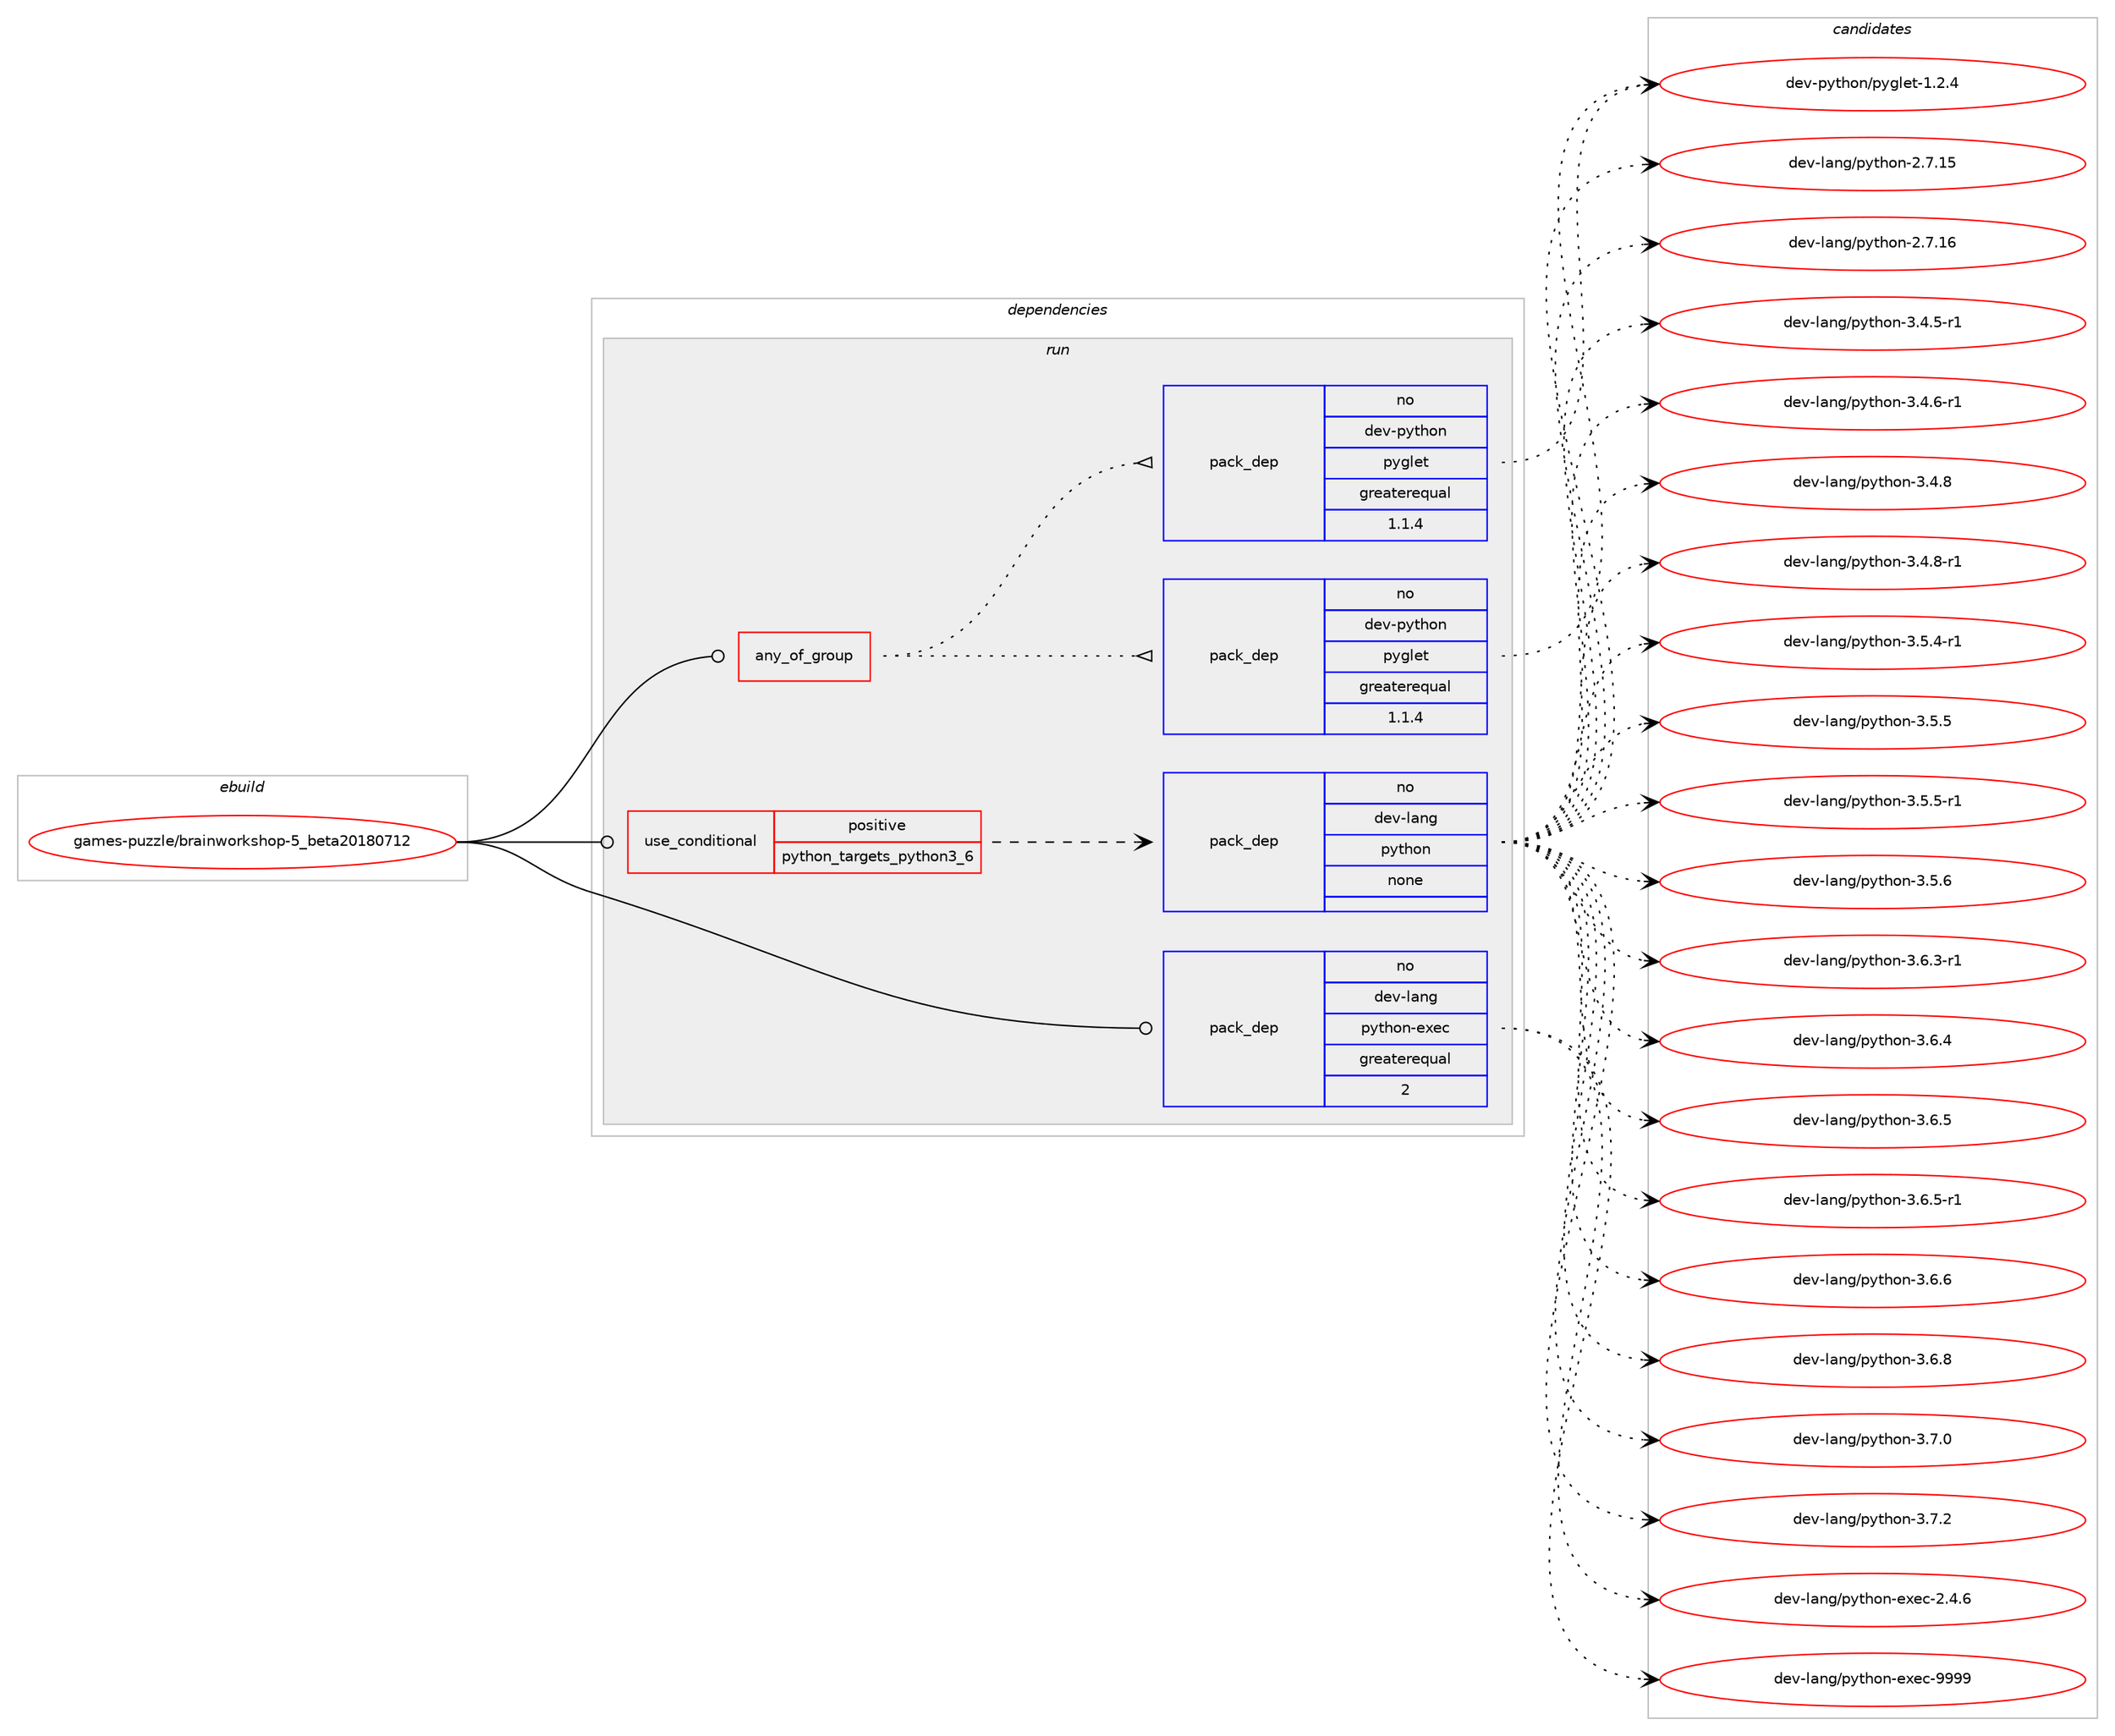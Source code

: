 digraph prolog {

# *************
# Graph options
# *************

newrank=true;
concentrate=true;
compound=true;
graph [rankdir=LR,fontname=Helvetica,fontsize=10,ranksep=1.5];#, ranksep=2.5, nodesep=0.2];
edge  [arrowhead=vee];
node  [fontname=Helvetica,fontsize=10];

# **********
# The ebuild
# **********

subgraph cluster_leftcol {
color=gray;
rank=same;
label=<<i>ebuild</i>>;
id [label="games-puzzle/brainworkshop-5_beta20180712", color=red, width=4, href="../games-puzzle/brainworkshop-5_beta20180712.svg"];
}

# ****************
# The dependencies
# ****************

subgraph cluster_midcol {
color=gray;
label=<<i>dependencies</i>>;
subgraph cluster_compile {
fillcolor="#eeeeee";
style=filled;
label=<<i>compile</i>>;
}
subgraph cluster_compileandrun {
fillcolor="#eeeeee";
style=filled;
label=<<i>compile and run</i>>;
}
subgraph cluster_run {
fillcolor="#eeeeee";
style=filled;
label=<<i>run</i>>;
subgraph any23453 {
dependency1558963 [label=<<TABLE BORDER="0" CELLBORDER="1" CELLSPACING="0" CELLPADDING="4"><TR><TD CELLPADDING="10">any_of_group</TD></TR></TABLE>>, shape=none, color=red];subgraph pack1108008 {
dependency1558964 [label=<<TABLE BORDER="0" CELLBORDER="1" CELLSPACING="0" CELLPADDING="4" WIDTH="220"><TR><TD ROWSPAN="6" CELLPADDING="30">pack_dep</TD></TR><TR><TD WIDTH="110">no</TD></TR><TR><TD>dev-python</TD></TR><TR><TD>pyglet</TD></TR><TR><TD>greaterequal</TD></TR><TR><TD>1.1.4</TD></TR></TABLE>>, shape=none, color=blue];
}
dependency1558963:e -> dependency1558964:w [weight=20,style="dotted",arrowhead="oinv"];
subgraph pack1108009 {
dependency1558965 [label=<<TABLE BORDER="0" CELLBORDER="1" CELLSPACING="0" CELLPADDING="4" WIDTH="220"><TR><TD ROWSPAN="6" CELLPADDING="30">pack_dep</TD></TR><TR><TD WIDTH="110">no</TD></TR><TR><TD>dev-python</TD></TR><TR><TD>pyglet</TD></TR><TR><TD>greaterequal</TD></TR><TR><TD>1.1.4</TD></TR></TABLE>>, shape=none, color=blue];
}
dependency1558963:e -> dependency1558965:w [weight=20,style="dotted",arrowhead="oinv"];
}
id:e -> dependency1558963:w [weight=20,style="solid",arrowhead="odot"];
subgraph cond426909 {
dependency1558966 [label=<<TABLE BORDER="0" CELLBORDER="1" CELLSPACING="0" CELLPADDING="4"><TR><TD ROWSPAN="3" CELLPADDING="10">use_conditional</TD></TR><TR><TD>positive</TD></TR><TR><TD>python_targets_python3_6</TD></TR></TABLE>>, shape=none, color=red];
subgraph pack1108010 {
dependency1558967 [label=<<TABLE BORDER="0" CELLBORDER="1" CELLSPACING="0" CELLPADDING="4" WIDTH="220"><TR><TD ROWSPAN="6" CELLPADDING="30">pack_dep</TD></TR><TR><TD WIDTH="110">no</TD></TR><TR><TD>dev-lang</TD></TR><TR><TD>python</TD></TR><TR><TD>none</TD></TR><TR><TD></TD></TR></TABLE>>, shape=none, color=blue];
}
dependency1558966:e -> dependency1558967:w [weight=20,style="dashed",arrowhead="vee"];
}
id:e -> dependency1558966:w [weight=20,style="solid",arrowhead="odot"];
subgraph pack1108011 {
dependency1558968 [label=<<TABLE BORDER="0" CELLBORDER="1" CELLSPACING="0" CELLPADDING="4" WIDTH="220"><TR><TD ROWSPAN="6" CELLPADDING="30">pack_dep</TD></TR><TR><TD WIDTH="110">no</TD></TR><TR><TD>dev-lang</TD></TR><TR><TD>python-exec</TD></TR><TR><TD>greaterequal</TD></TR><TR><TD>2</TD></TR></TABLE>>, shape=none, color=blue];
}
id:e -> dependency1558968:w [weight=20,style="solid",arrowhead="odot"];
}
}

# **************
# The candidates
# **************

subgraph cluster_choices {
rank=same;
color=gray;
label=<<i>candidates</i>>;

subgraph choice1108008 {
color=black;
nodesep=1;
choice1001011184511212111610411111047112121103108101116454946504652 [label="dev-python/pyglet-1.2.4", color=red, width=4,href="../dev-python/pyglet-1.2.4.svg"];
dependency1558964:e -> choice1001011184511212111610411111047112121103108101116454946504652:w [style=dotted,weight="100"];
}
subgraph choice1108009 {
color=black;
nodesep=1;
choice1001011184511212111610411111047112121103108101116454946504652 [label="dev-python/pyglet-1.2.4", color=red, width=4,href="../dev-python/pyglet-1.2.4.svg"];
dependency1558965:e -> choice1001011184511212111610411111047112121103108101116454946504652:w [style=dotted,weight="100"];
}
subgraph choice1108010 {
color=black;
nodesep=1;
choice10010111845108971101034711212111610411111045504655464953 [label="dev-lang/python-2.7.15", color=red, width=4,href="../dev-lang/python-2.7.15.svg"];
choice10010111845108971101034711212111610411111045504655464954 [label="dev-lang/python-2.7.16", color=red, width=4,href="../dev-lang/python-2.7.16.svg"];
choice1001011184510897110103471121211161041111104551465246534511449 [label="dev-lang/python-3.4.5-r1", color=red, width=4,href="../dev-lang/python-3.4.5-r1.svg"];
choice1001011184510897110103471121211161041111104551465246544511449 [label="dev-lang/python-3.4.6-r1", color=red, width=4,href="../dev-lang/python-3.4.6-r1.svg"];
choice100101118451089711010347112121116104111110455146524656 [label="dev-lang/python-3.4.8", color=red, width=4,href="../dev-lang/python-3.4.8.svg"];
choice1001011184510897110103471121211161041111104551465246564511449 [label="dev-lang/python-3.4.8-r1", color=red, width=4,href="../dev-lang/python-3.4.8-r1.svg"];
choice1001011184510897110103471121211161041111104551465346524511449 [label="dev-lang/python-3.5.4-r1", color=red, width=4,href="../dev-lang/python-3.5.4-r1.svg"];
choice100101118451089711010347112121116104111110455146534653 [label="dev-lang/python-3.5.5", color=red, width=4,href="../dev-lang/python-3.5.5.svg"];
choice1001011184510897110103471121211161041111104551465346534511449 [label="dev-lang/python-3.5.5-r1", color=red, width=4,href="../dev-lang/python-3.5.5-r1.svg"];
choice100101118451089711010347112121116104111110455146534654 [label="dev-lang/python-3.5.6", color=red, width=4,href="../dev-lang/python-3.5.6.svg"];
choice1001011184510897110103471121211161041111104551465446514511449 [label="dev-lang/python-3.6.3-r1", color=red, width=4,href="../dev-lang/python-3.6.3-r1.svg"];
choice100101118451089711010347112121116104111110455146544652 [label="dev-lang/python-3.6.4", color=red, width=4,href="../dev-lang/python-3.6.4.svg"];
choice100101118451089711010347112121116104111110455146544653 [label="dev-lang/python-3.6.5", color=red, width=4,href="../dev-lang/python-3.6.5.svg"];
choice1001011184510897110103471121211161041111104551465446534511449 [label="dev-lang/python-3.6.5-r1", color=red, width=4,href="../dev-lang/python-3.6.5-r1.svg"];
choice100101118451089711010347112121116104111110455146544654 [label="dev-lang/python-3.6.6", color=red, width=4,href="../dev-lang/python-3.6.6.svg"];
choice100101118451089711010347112121116104111110455146544656 [label="dev-lang/python-3.6.8", color=red, width=4,href="../dev-lang/python-3.6.8.svg"];
choice100101118451089711010347112121116104111110455146554648 [label="dev-lang/python-3.7.0", color=red, width=4,href="../dev-lang/python-3.7.0.svg"];
choice100101118451089711010347112121116104111110455146554650 [label="dev-lang/python-3.7.2", color=red, width=4,href="../dev-lang/python-3.7.2.svg"];
dependency1558967:e -> choice10010111845108971101034711212111610411111045504655464953:w [style=dotted,weight="100"];
dependency1558967:e -> choice10010111845108971101034711212111610411111045504655464954:w [style=dotted,weight="100"];
dependency1558967:e -> choice1001011184510897110103471121211161041111104551465246534511449:w [style=dotted,weight="100"];
dependency1558967:e -> choice1001011184510897110103471121211161041111104551465246544511449:w [style=dotted,weight="100"];
dependency1558967:e -> choice100101118451089711010347112121116104111110455146524656:w [style=dotted,weight="100"];
dependency1558967:e -> choice1001011184510897110103471121211161041111104551465246564511449:w [style=dotted,weight="100"];
dependency1558967:e -> choice1001011184510897110103471121211161041111104551465346524511449:w [style=dotted,weight="100"];
dependency1558967:e -> choice100101118451089711010347112121116104111110455146534653:w [style=dotted,weight="100"];
dependency1558967:e -> choice1001011184510897110103471121211161041111104551465346534511449:w [style=dotted,weight="100"];
dependency1558967:e -> choice100101118451089711010347112121116104111110455146534654:w [style=dotted,weight="100"];
dependency1558967:e -> choice1001011184510897110103471121211161041111104551465446514511449:w [style=dotted,weight="100"];
dependency1558967:e -> choice100101118451089711010347112121116104111110455146544652:w [style=dotted,weight="100"];
dependency1558967:e -> choice100101118451089711010347112121116104111110455146544653:w [style=dotted,weight="100"];
dependency1558967:e -> choice1001011184510897110103471121211161041111104551465446534511449:w [style=dotted,weight="100"];
dependency1558967:e -> choice100101118451089711010347112121116104111110455146544654:w [style=dotted,weight="100"];
dependency1558967:e -> choice100101118451089711010347112121116104111110455146544656:w [style=dotted,weight="100"];
dependency1558967:e -> choice100101118451089711010347112121116104111110455146554648:w [style=dotted,weight="100"];
dependency1558967:e -> choice100101118451089711010347112121116104111110455146554650:w [style=dotted,weight="100"];
}
subgraph choice1108011 {
color=black;
nodesep=1;
choice1001011184510897110103471121211161041111104510112010199455046524654 [label="dev-lang/python-exec-2.4.6", color=red, width=4,href="../dev-lang/python-exec-2.4.6.svg"];
choice10010111845108971101034711212111610411111045101120101994557575757 [label="dev-lang/python-exec-9999", color=red, width=4,href="../dev-lang/python-exec-9999.svg"];
dependency1558968:e -> choice1001011184510897110103471121211161041111104510112010199455046524654:w [style=dotted,weight="100"];
dependency1558968:e -> choice10010111845108971101034711212111610411111045101120101994557575757:w [style=dotted,weight="100"];
}
}

}
